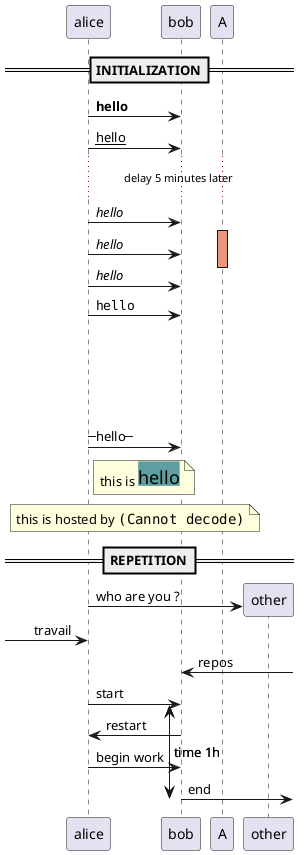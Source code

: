 @startuml
!pragma teoz true
==INITIALIZATION==
alice -> bob : **hello**
alice -> bob : __hello__
    ...delay 5 minutes later...
alice -> bob : //hello//
activate A #DarkSalmon
alice -> bob : //hello//
deactivate A
alice -> bob : //hello//
destroy A
alice -> bob : ""hello""
||100||
alice -> bob : --hello--
note right of alice
    this is <back:cadetblue><size:18>hello</size></back>
   end note
note over alice,bob
    this is hosted by <img flower1.png>
end note
==REPETITION==
create other
alice -> other : who are you ?
[-> alice : travail
bob <-] : repos
{start} alice -> bob :start
bob -> alice : restart
alice -> bob : begin work
{end} bob -> : end
{start} <-> {end} : time 1h 
@enduml
